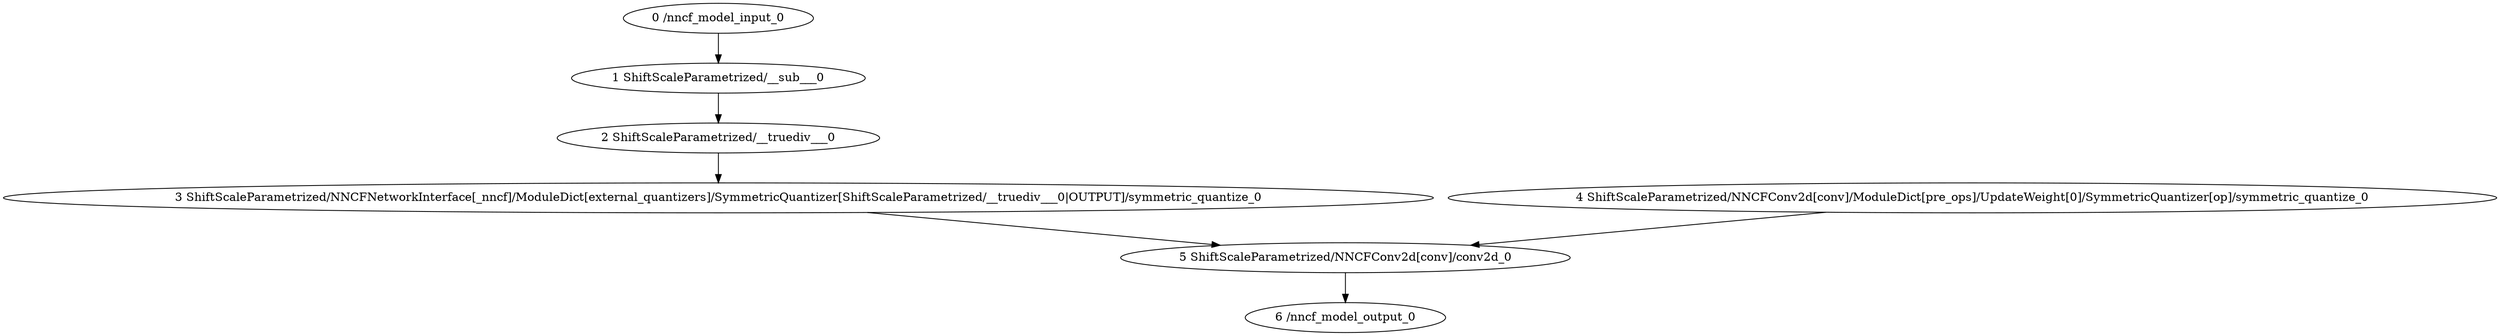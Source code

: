 strict digraph  {
"0 /nncf_model_input_0" [id=0, type=nncf_model_input];
"1 ShiftScaleParametrized/__sub___0" [id=1, type=__sub__];
"2 ShiftScaleParametrized/__truediv___0" [id=2, type=__truediv__];
"3 ShiftScaleParametrized/NNCFNetworkInterface[_nncf]/ModuleDict[external_quantizers]/SymmetricQuantizer[ShiftScaleParametrized/__truediv___0|OUTPUT]/symmetric_quantize_0" [id=3, type=symmetric_quantize];
"4 ShiftScaleParametrized/NNCFConv2d[conv]/ModuleDict[pre_ops]/UpdateWeight[0]/SymmetricQuantizer[op]/symmetric_quantize_0" [id=4, type=symmetric_quantize];
"5 ShiftScaleParametrized/NNCFConv2d[conv]/conv2d_0" [id=5, type=conv2d];
"6 /nncf_model_output_0" [id=6, type=nncf_model_output];
"0 /nncf_model_input_0" -> "1 ShiftScaleParametrized/__sub___0";
"1 ShiftScaleParametrized/__sub___0" -> "2 ShiftScaleParametrized/__truediv___0";
"2 ShiftScaleParametrized/__truediv___0" -> "3 ShiftScaleParametrized/NNCFNetworkInterface[_nncf]/ModuleDict[external_quantizers]/SymmetricQuantizer[ShiftScaleParametrized/__truediv___0|OUTPUT]/symmetric_quantize_0";
"3 ShiftScaleParametrized/NNCFNetworkInterface[_nncf]/ModuleDict[external_quantizers]/SymmetricQuantizer[ShiftScaleParametrized/__truediv___0|OUTPUT]/symmetric_quantize_0" -> "5 ShiftScaleParametrized/NNCFConv2d[conv]/conv2d_0";
"4 ShiftScaleParametrized/NNCFConv2d[conv]/ModuleDict[pre_ops]/UpdateWeight[0]/SymmetricQuantizer[op]/symmetric_quantize_0" -> "5 ShiftScaleParametrized/NNCFConv2d[conv]/conv2d_0";
"5 ShiftScaleParametrized/NNCFConv2d[conv]/conv2d_0" -> "6 /nncf_model_output_0";
}
